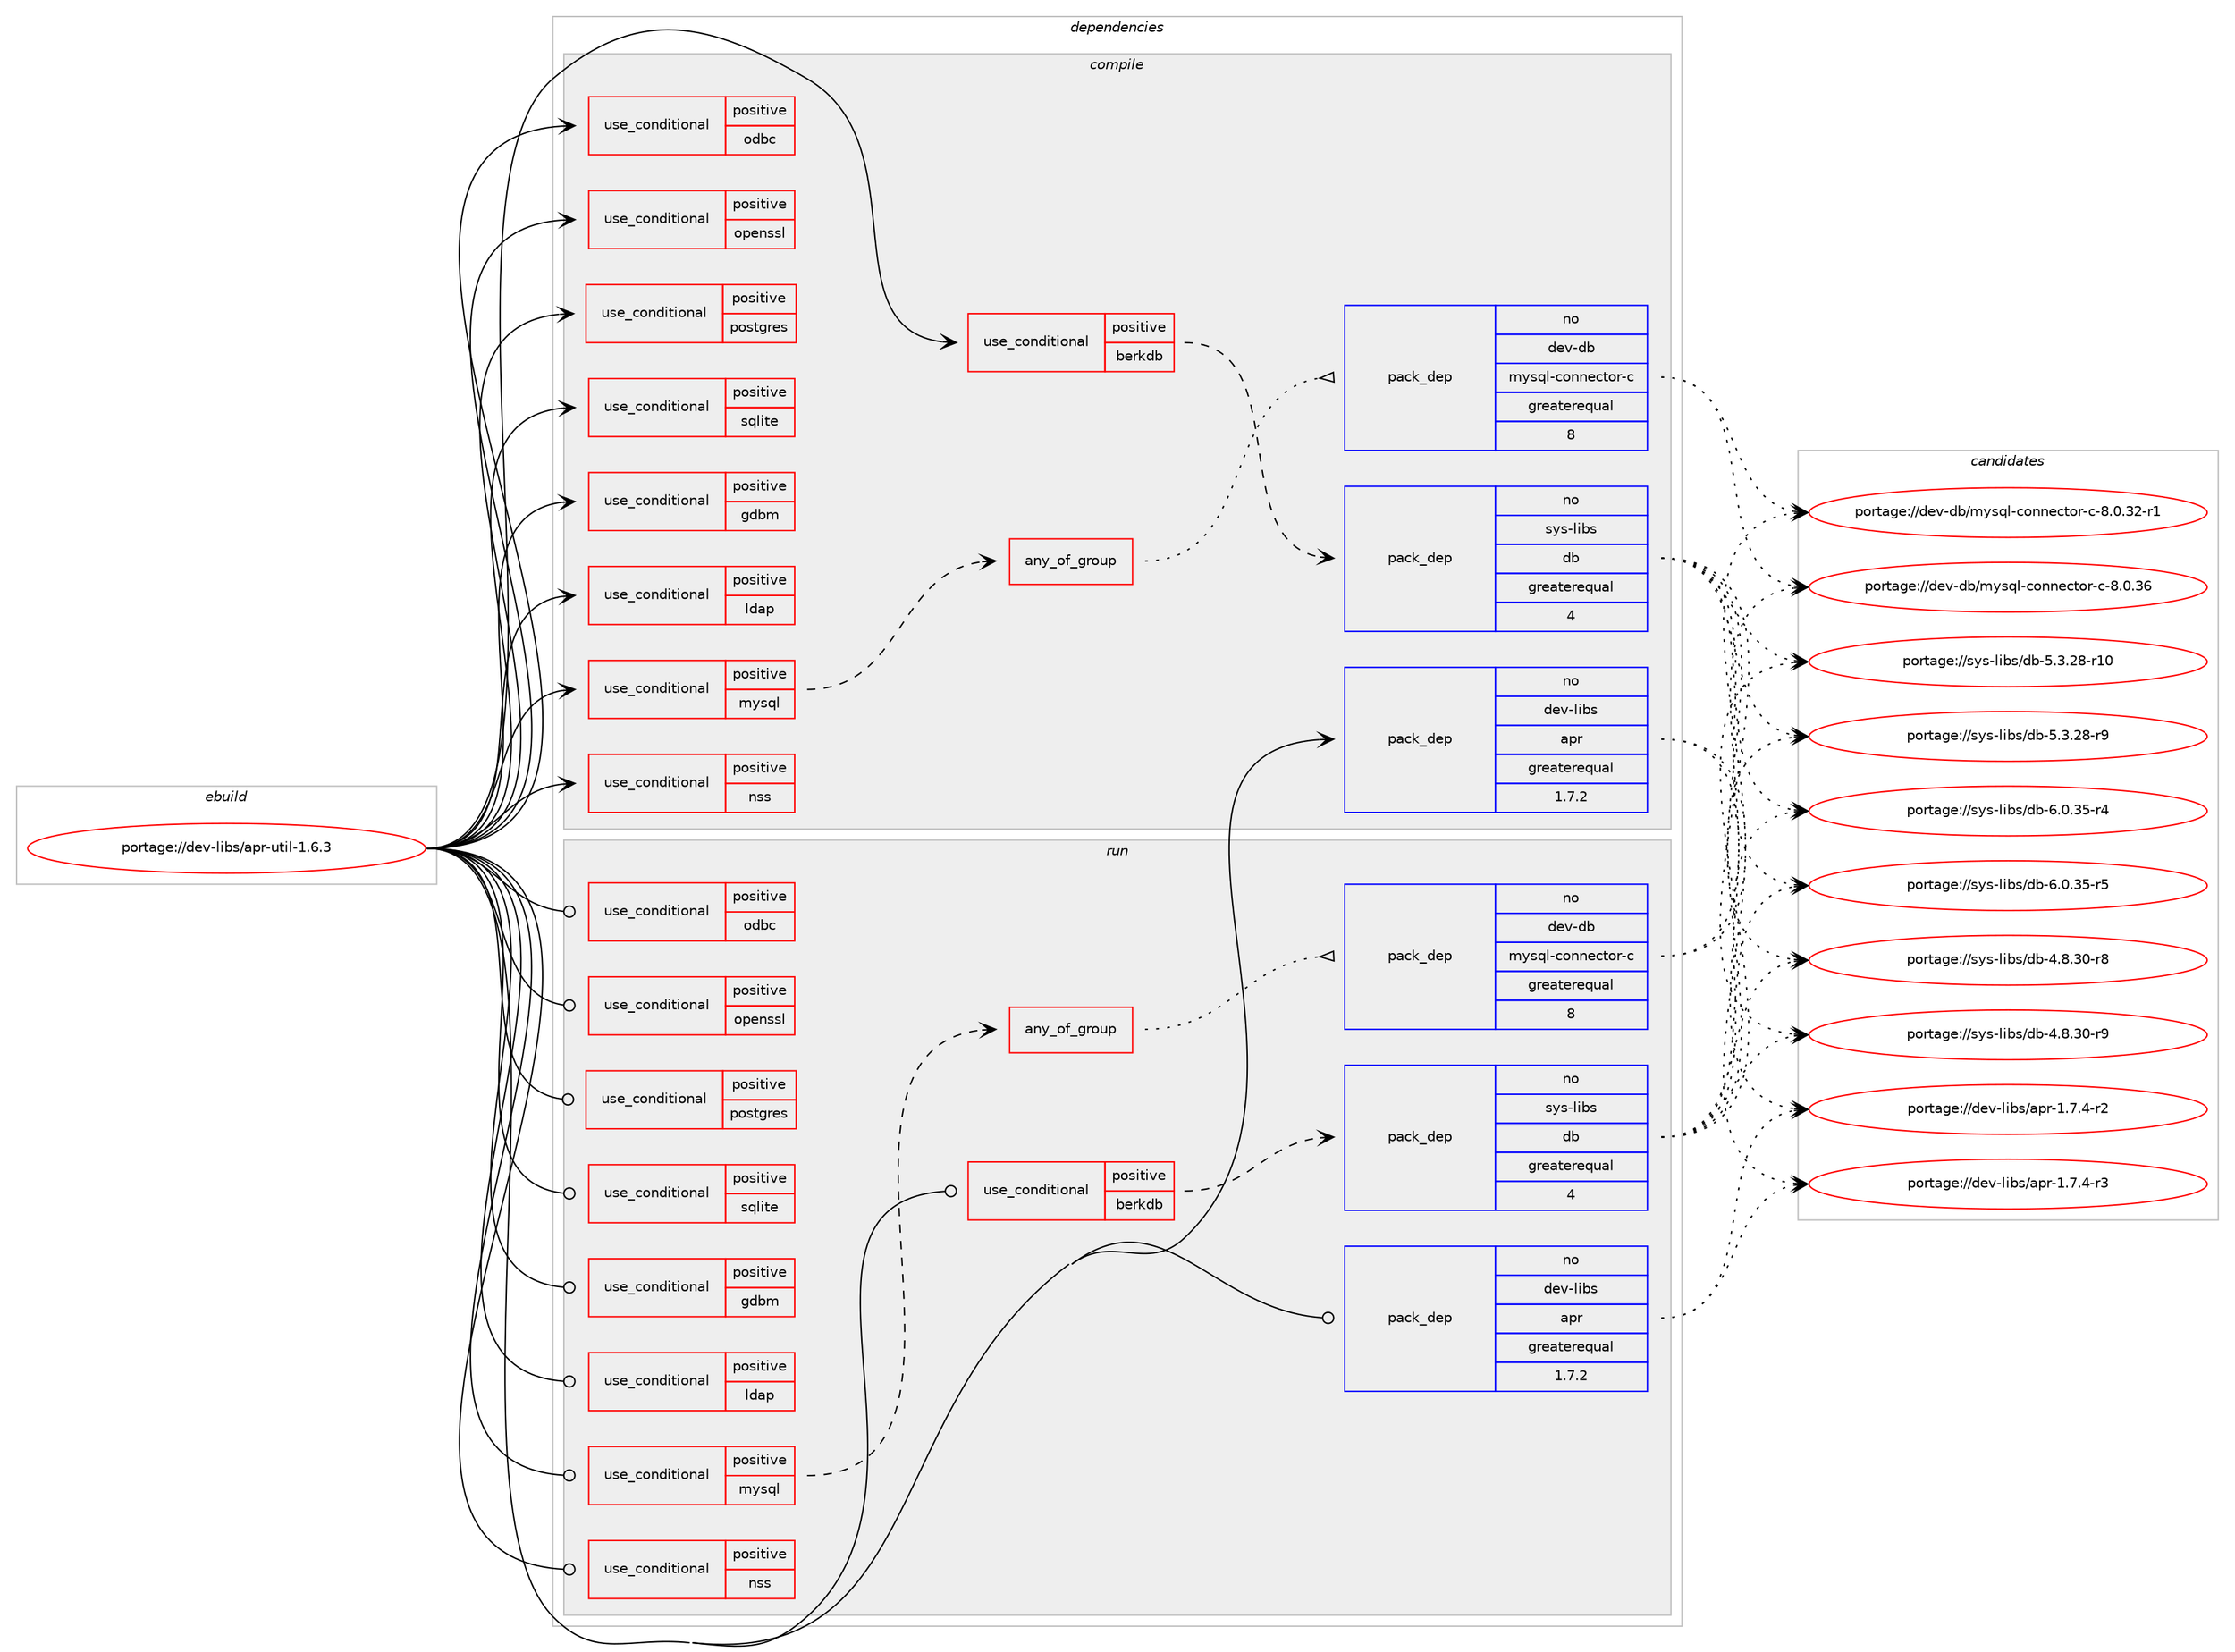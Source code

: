 digraph prolog {

# *************
# Graph options
# *************

newrank=true;
concentrate=true;
compound=true;
graph [rankdir=LR,fontname=Helvetica,fontsize=10,ranksep=1.5];#, ranksep=2.5, nodesep=0.2];
edge  [arrowhead=vee];
node  [fontname=Helvetica,fontsize=10];

# **********
# The ebuild
# **********

subgraph cluster_leftcol {
color=gray;
rank=same;
label=<<i>ebuild</i>>;
id [label="portage://dev-libs/apr-util-1.6.3", color=red, width=4, href="../dev-libs/apr-util-1.6.3.svg"];
}

# ****************
# The dependencies
# ****************

subgraph cluster_midcol {
color=gray;
label=<<i>dependencies</i>>;
subgraph cluster_compile {
fillcolor="#eeeeee";
style=filled;
label=<<i>compile</i>>;
subgraph cond25042 {
dependency53930 [label=<<TABLE BORDER="0" CELLBORDER="1" CELLSPACING="0" CELLPADDING="4"><TR><TD ROWSPAN="3" CELLPADDING="10">use_conditional</TD></TR><TR><TD>positive</TD></TR><TR><TD>berkdb</TD></TR></TABLE>>, shape=none, color=red];
subgraph pack27774 {
dependency53931 [label=<<TABLE BORDER="0" CELLBORDER="1" CELLSPACING="0" CELLPADDING="4" WIDTH="220"><TR><TD ROWSPAN="6" CELLPADDING="30">pack_dep</TD></TR><TR><TD WIDTH="110">no</TD></TR><TR><TD>sys-libs</TD></TR><TR><TD>db</TD></TR><TR><TD>greaterequal</TD></TR><TR><TD>4</TD></TR></TABLE>>, shape=none, color=blue];
}
dependency53930:e -> dependency53931:w [weight=20,style="dashed",arrowhead="vee"];
}
id:e -> dependency53930:w [weight=20,style="solid",arrowhead="vee"];
subgraph cond25043 {
dependency53932 [label=<<TABLE BORDER="0" CELLBORDER="1" CELLSPACING="0" CELLPADDING="4"><TR><TD ROWSPAN="3" CELLPADDING="10">use_conditional</TD></TR><TR><TD>positive</TD></TR><TR><TD>gdbm</TD></TR></TABLE>>, shape=none, color=red];
# *** BEGIN UNKNOWN DEPENDENCY TYPE (TODO) ***
# dependency53932 -> package_dependency(portage://dev-libs/apr-util-1.6.3,install,no,sys-libs,gdbm,none,[,,],any_same_slot,[])
# *** END UNKNOWN DEPENDENCY TYPE (TODO) ***

}
id:e -> dependency53932:w [weight=20,style="solid",arrowhead="vee"];
subgraph cond25044 {
dependency53933 [label=<<TABLE BORDER="0" CELLBORDER="1" CELLSPACING="0" CELLPADDING="4"><TR><TD ROWSPAN="3" CELLPADDING="10">use_conditional</TD></TR><TR><TD>positive</TD></TR><TR><TD>ldap</TD></TR></TABLE>>, shape=none, color=red];
# *** BEGIN UNKNOWN DEPENDENCY TYPE (TODO) ***
# dependency53933 -> package_dependency(portage://dev-libs/apr-util-1.6.3,install,no,net-nds,openldap,none,[,,],any_same_slot,[])
# *** END UNKNOWN DEPENDENCY TYPE (TODO) ***

}
id:e -> dependency53933:w [weight=20,style="solid",arrowhead="vee"];
subgraph cond25045 {
dependency53934 [label=<<TABLE BORDER="0" CELLBORDER="1" CELLSPACING="0" CELLPADDING="4"><TR><TD ROWSPAN="3" CELLPADDING="10">use_conditional</TD></TR><TR><TD>positive</TD></TR><TR><TD>mysql</TD></TR></TABLE>>, shape=none, color=red];
subgraph any984 {
dependency53935 [label=<<TABLE BORDER="0" CELLBORDER="1" CELLSPACING="0" CELLPADDING="4"><TR><TD CELLPADDING="10">any_of_group</TD></TR></TABLE>>, shape=none, color=red];# *** BEGIN UNKNOWN DEPENDENCY TYPE (TODO) ***
# dependency53935 -> package_dependency(portage://dev-libs/apr-util-1.6.3,install,no,dev-db,mariadb-connector-c,none,[,,],[],[])
# *** END UNKNOWN DEPENDENCY TYPE (TODO) ***

subgraph pack27775 {
dependency53936 [label=<<TABLE BORDER="0" CELLBORDER="1" CELLSPACING="0" CELLPADDING="4" WIDTH="220"><TR><TD ROWSPAN="6" CELLPADDING="30">pack_dep</TD></TR><TR><TD WIDTH="110">no</TD></TR><TR><TD>dev-db</TD></TR><TR><TD>mysql-connector-c</TD></TR><TR><TD>greaterequal</TD></TR><TR><TD>8</TD></TR></TABLE>>, shape=none, color=blue];
}
dependency53935:e -> dependency53936:w [weight=20,style="dotted",arrowhead="oinv"];
}
dependency53934:e -> dependency53935:w [weight=20,style="dashed",arrowhead="vee"];
}
id:e -> dependency53934:w [weight=20,style="solid",arrowhead="vee"];
subgraph cond25046 {
dependency53937 [label=<<TABLE BORDER="0" CELLBORDER="1" CELLSPACING="0" CELLPADDING="4"><TR><TD ROWSPAN="3" CELLPADDING="10">use_conditional</TD></TR><TR><TD>positive</TD></TR><TR><TD>nss</TD></TR></TABLE>>, shape=none, color=red];
# *** BEGIN UNKNOWN DEPENDENCY TYPE (TODO) ***
# dependency53937 -> package_dependency(portage://dev-libs/apr-util-1.6.3,install,no,dev-libs,nss,none,[,,],[],[])
# *** END UNKNOWN DEPENDENCY TYPE (TODO) ***

}
id:e -> dependency53937:w [weight=20,style="solid",arrowhead="vee"];
subgraph cond25047 {
dependency53938 [label=<<TABLE BORDER="0" CELLBORDER="1" CELLSPACING="0" CELLPADDING="4"><TR><TD ROWSPAN="3" CELLPADDING="10">use_conditional</TD></TR><TR><TD>positive</TD></TR><TR><TD>odbc</TD></TR></TABLE>>, shape=none, color=red];
# *** BEGIN UNKNOWN DEPENDENCY TYPE (TODO) ***
# dependency53938 -> package_dependency(portage://dev-libs/apr-util-1.6.3,install,no,dev-db,unixODBC,none,[,,],[],[])
# *** END UNKNOWN DEPENDENCY TYPE (TODO) ***

}
id:e -> dependency53938:w [weight=20,style="solid",arrowhead="vee"];
subgraph cond25048 {
dependency53939 [label=<<TABLE BORDER="0" CELLBORDER="1" CELLSPACING="0" CELLPADDING="4"><TR><TD ROWSPAN="3" CELLPADDING="10">use_conditional</TD></TR><TR><TD>positive</TD></TR><TR><TD>openssl</TD></TR></TABLE>>, shape=none, color=red];
# *** BEGIN UNKNOWN DEPENDENCY TYPE (TODO) ***
# dependency53939 -> package_dependency(portage://dev-libs/apr-util-1.6.3,install,no,dev-libs,openssl,none,[,,],any_same_slot,[])
# *** END UNKNOWN DEPENDENCY TYPE (TODO) ***

}
id:e -> dependency53939:w [weight=20,style="solid",arrowhead="vee"];
subgraph cond25049 {
dependency53940 [label=<<TABLE BORDER="0" CELLBORDER="1" CELLSPACING="0" CELLPADDING="4"><TR><TD ROWSPAN="3" CELLPADDING="10">use_conditional</TD></TR><TR><TD>positive</TD></TR><TR><TD>postgres</TD></TR></TABLE>>, shape=none, color=red];
# *** BEGIN UNKNOWN DEPENDENCY TYPE (TODO) ***
# dependency53940 -> package_dependency(portage://dev-libs/apr-util-1.6.3,install,no,dev-db,postgresql,none,[,,],any_same_slot,[])
# *** END UNKNOWN DEPENDENCY TYPE (TODO) ***

}
id:e -> dependency53940:w [weight=20,style="solid",arrowhead="vee"];
subgraph cond25050 {
dependency53941 [label=<<TABLE BORDER="0" CELLBORDER="1" CELLSPACING="0" CELLPADDING="4"><TR><TD ROWSPAN="3" CELLPADDING="10">use_conditional</TD></TR><TR><TD>positive</TD></TR><TR><TD>sqlite</TD></TR></TABLE>>, shape=none, color=red];
# *** BEGIN UNKNOWN DEPENDENCY TYPE (TODO) ***
# dependency53941 -> package_dependency(portage://dev-libs/apr-util-1.6.3,install,no,dev-db,sqlite,none,[,,],[slot(3)],[])
# *** END UNKNOWN DEPENDENCY TYPE (TODO) ***

}
id:e -> dependency53941:w [weight=20,style="solid",arrowhead="vee"];
subgraph pack27776 {
dependency53942 [label=<<TABLE BORDER="0" CELLBORDER="1" CELLSPACING="0" CELLPADDING="4" WIDTH="220"><TR><TD ROWSPAN="6" CELLPADDING="30">pack_dep</TD></TR><TR><TD WIDTH="110">no</TD></TR><TR><TD>dev-libs</TD></TR><TR><TD>apr</TD></TR><TR><TD>greaterequal</TD></TR><TR><TD>1.7.2</TD></TR></TABLE>>, shape=none, color=blue];
}
id:e -> dependency53942:w [weight=20,style="solid",arrowhead="vee"];
# *** BEGIN UNKNOWN DEPENDENCY TYPE (TODO) ***
# id -> package_dependency(portage://dev-libs/apr-util-1.6.3,install,no,dev-libs,expat,none,[,,],[],[])
# *** END UNKNOWN DEPENDENCY TYPE (TODO) ***

# *** BEGIN UNKNOWN DEPENDENCY TYPE (TODO) ***
# id -> package_dependency(portage://dev-libs/apr-util-1.6.3,install,no,virtual,libcrypt,none,[,,],any_same_slot,[])
# *** END UNKNOWN DEPENDENCY TYPE (TODO) ***

}
subgraph cluster_compileandrun {
fillcolor="#eeeeee";
style=filled;
label=<<i>compile and run</i>>;
}
subgraph cluster_run {
fillcolor="#eeeeee";
style=filled;
label=<<i>run</i>>;
subgraph cond25051 {
dependency53943 [label=<<TABLE BORDER="0" CELLBORDER="1" CELLSPACING="0" CELLPADDING="4"><TR><TD ROWSPAN="3" CELLPADDING="10">use_conditional</TD></TR><TR><TD>positive</TD></TR><TR><TD>berkdb</TD></TR></TABLE>>, shape=none, color=red];
subgraph pack27777 {
dependency53944 [label=<<TABLE BORDER="0" CELLBORDER="1" CELLSPACING="0" CELLPADDING="4" WIDTH="220"><TR><TD ROWSPAN="6" CELLPADDING="30">pack_dep</TD></TR><TR><TD WIDTH="110">no</TD></TR><TR><TD>sys-libs</TD></TR><TR><TD>db</TD></TR><TR><TD>greaterequal</TD></TR><TR><TD>4</TD></TR></TABLE>>, shape=none, color=blue];
}
dependency53943:e -> dependency53944:w [weight=20,style="dashed",arrowhead="vee"];
}
id:e -> dependency53943:w [weight=20,style="solid",arrowhead="odot"];
subgraph cond25052 {
dependency53945 [label=<<TABLE BORDER="0" CELLBORDER="1" CELLSPACING="0" CELLPADDING="4"><TR><TD ROWSPAN="3" CELLPADDING="10">use_conditional</TD></TR><TR><TD>positive</TD></TR><TR><TD>gdbm</TD></TR></TABLE>>, shape=none, color=red];
# *** BEGIN UNKNOWN DEPENDENCY TYPE (TODO) ***
# dependency53945 -> package_dependency(portage://dev-libs/apr-util-1.6.3,run,no,sys-libs,gdbm,none,[,,],any_same_slot,[])
# *** END UNKNOWN DEPENDENCY TYPE (TODO) ***

}
id:e -> dependency53945:w [weight=20,style="solid",arrowhead="odot"];
subgraph cond25053 {
dependency53946 [label=<<TABLE BORDER="0" CELLBORDER="1" CELLSPACING="0" CELLPADDING="4"><TR><TD ROWSPAN="3" CELLPADDING="10">use_conditional</TD></TR><TR><TD>positive</TD></TR><TR><TD>ldap</TD></TR></TABLE>>, shape=none, color=red];
# *** BEGIN UNKNOWN DEPENDENCY TYPE (TODO) ***
# dependency53946 -> package_dependency(portage://dev-libs/apr-util-1.6.3,run,no,net-nds,openldap,none,[,,],any_same_slot,[])
# *** END UNKNOWN DEPENDENCY TYPE (TODO) ***

}
id:e -> dependency53946:w [weight=20,style="solid",arrowhead="odot"];
subgraph cond25054 {
dependency53947 [label=<<TABLE BORDER="0" CELLBORDER="1" CELLSPACING="0" CELLPADDING="4"><TR><TD ROWSPAN="3" CELLPADDING="10">use_conditional</TD></TR><TR><TD>positive</TD></TR><TR><TD>mysql</TD></TR></TABLE>>, shape=none, color=red];
subgraph any985 {
dependency53948 [label=<<TABLE BORDER="0" CELLBORDER="1" CELLSPACING="0" CELLPADDING="4"><TR><TD CELLPADDING="10">any_of_group</TD></TR></TABLE>>, shape=none, color=red];# *** BEGIN UNKNOWN DEPENDENCY TYPE (TODO) ***
# dependency53948 -> package_dependency(portage://dev-libs/apr-util-1.6.3,run,no,dev-db,mariadb-connector-c,none,[,,],[],[])
# *** END UNKNOWN DEPENDENCY TYPE (TODO) ***

subgraph pack27778 {
dependency53949 [label=<<TABLE BORDER="0" CELLBORDER="1" CELLSPACING="0" CELLPADDING="4" WIDTH="220"><TR><TD ROWSPAN="6" CELLPADDING="30">pack_dep</TD></TR><TR><TD WIDTH="110">no</TD></TR><TR><TD>dev-db</TD></TR><TR><TD>mysql-connector-c</TD></TR><TR><TD>greaterequal</TD></TR><TR><TD>8</TD></TR></TABLE>>, shape=none, color=blue];
}
dependency53948:e -> dependency53949:w [weight=20,style="dotted",arrowhead="oinv"];
}
dependency53947:e -> dependency53948:w [weight=20,style="dashed",arrowhead="vee"];
}
id:e -> dependency53947:w [weight=20,style="solid",arrowhead="odot"];
subgraph cond25055 {
dependency53950 [label=<<TABLE BORDER="0" CELLBORDER="1" CELLSPACING="0" CELLPADDING="4"><TR><TD ROWSPAN="3" CELLPADDING="10">use_conditional</TD></TR><TR><TD>positive</TD></TR><TR><TD>nss</TD></TR></TABLE>>, shape=none, color=red];
# *** BEGIN UNKNOWN DEPENDENCY TYPE (TODO) ***
# dependency53950 -> package_dependency(portage://dev-libs/apr-util-1.6.3,run,no,dev-libs,nss,none,[,,],[],[])
# *** END UNKNOWN DEPENDENCY TYPE (TODO) ***

}
id:e -> dependency53950:w [weight=20,style="solid",arrowhead="odot"];
subgraph cond25056 {
dependency53951 [label=<<TABLE BORDER="0" CELLBORDER="1" CELLSPACING="0" CELLPADDING="4"><TR><TD ROWSPAN="3" CELLPADDING="10">use_conditional</TD></TR><TR><TD>positive</TD></TR><TR><TD>odbc</TD></TR></TABLE>>, shape=none, color=red];
# *** BEGIN UNKNOWN DEPENDENCY TYPE (TODO) ***
# dependency53951 -> package_dependency(portage://dev-libs/apr-util-1.6.3,run,no,dev-db,unixODBC,none,[,,],[],[])
# *** END UNKNOWN DEPENDENCY TYPE (TODO) ***

}
id:e -> dependency53951:w [weight=20,style="solid",arrowhead="odot"];
subgraph cond25057 {
dependency53952 [label=<<TABLE BORDER="0" CELLBORDER="1" CELLSPACING="0" CELLPADDING="4"><TR><TD ROWSPAN="3" CELLPADDING="10">use_conditional</TD></TR><TR><TD>positive</TD></TR><TR><TD>openssl</TD></TR></TABLE>>, shape=none, color=red];
# *** BEGIN UNKNOWN DEPENDENCY TYPE (TODO) ***
# dependency53952 -> package_dependency(portage://dev-libs/apr-util-1.6.3,run,no,dev-libs,openssl,none,[,,],any_same_slot,[])
# *** END UNKNOWN DEPENDENCY TYPE (TODO) ***

}
id:e -> dependency53952:w [weight=20,style="solid",arrowhead="odot"];
subgraph cond25058 {
dependency53953 [label=<<TABLE BORDER="0" CELLBORDER="1" CELLSPACING="0" CELLPADDING="4"><TR><TD ROWSPAN="3" CELLPADDING="10">use_conditional</TD></TR><TR><TD>positive</TD></TR><TR><TD>postgres</TD></TR></TABLE>>, shape=none, color=red];
# *** BEGIN UNKNOWN DEPENDENCY TYPE (TODO) ***
# dependency53953 -> package_dependency(portage://dev-libs/apr-util-1.6.3,run,no,dev-db,postgresql,none,[,,],any_same_slot,[])
# *** END UNKNOWN DEPENDENCY TYPE (TODO) ***

}
id:e -> dependency53953:w [weight=20,style="solid",arrowhead="odot"];
subgraph cond25059 {
dependency53954 [label=<<TABLE BORDER="0" CELLBORDER="1" CELLSPACING="0" CELLPADDING="4"><TR><TD ROWSPAN="3" CELLPADDING="10">use_conditional</TD></TR><TR><TD>positive</TD></TR><TR><TD>sqlite</TD></TR></TABLE>>, shape=none, color=red];
# *** BEGIN UNKNOWN DEPENDENCY TYPE (TODO) ***
# dependency53954 -> package_dependency(portage://dev-libs/apr-util-1.6.3,run,no,dev-db,sqlite,none,[,,],[slot(3)],[])
# *** END UNKNOWN DEPENDENCY TYPE (TODO) ***

}
id:e -> dependency53954:w [weight=20,style="solid",arrowhead="odot"];
subgraph pack27779 {
dependency53955 [label=<<TABLE BORDER="0" CELLBORDER="1" CELLSPACING="0" CELLPADDING="4" WIDTH="220"><TR><TD ROWSPAN="6" CELLPADDING="30">pack_dep</TD></TR><TR><TD WIDTH="110">no</TD></TR><TR><TD>dev-libs</TD></TR><TR><TD>apr</TD></TR><TR><TD>greaterequal</TD></TR><TR><TD>1.7.2</TD></TR></TABLE>>, shape=none, color=blue];
}
id:e -> dependency53955:w [weight=20,style="solid",arrowhead="odot"];
# *** BEGIN UNKNOWN DEPENDENCY TYPE (TODO) ***
# id -> package_dependency(portage://dev-libs/apr-util-1.6.3,run,no,dev-libs,expat,none,[,,],[],[])
# *** END UNKNOWN DEPENDENCY TYPE (TODO) ***

# *** BEGIN UNKNOWN DEPENDENCY TYPE (TODO) ***
# id -> package_dependency(portage://dev-libs/apr-util-1.6.3,run,no,virtual,libcrypt,none,[,,],any_same_slot,[])
# *** END UNKNOWN DEPENDENCY TYPE (TODO) ***

}
}

# **************
# The candidates
# **************

subgraph cluster_choices {
rank=same;
color=gray;
label=<<i>candidates</i>>;

subgraph choice27774 {
color=black;
nodesep=1;
choice11512111545108105981154710098455246564651484511456 [label="portage://sys-libs/db-4.8.30-r8", color=red, width=4,href="../sys-libs/db-4.8.30-r8.svg"];
choice11512111545108105981154710098455246564651484511457 [label="portage://sys-libs/db-4.8.30-r9", color=red, width=4,href="../sys-libs/db-4.8.30-r9.svg"];
choice1151211154510810598115471009845534651465056451144948 [label="portage://sys-libs/db-5.3.28-r10", color=red, width=4,href="../sys-libs/db-5.3.28-r10.svg"];
choice11512111545108105981154710098455346514650564511457 [label="portage://sys-libs/db-5.3.28-r9", color=red, width=4,href="../sys-libs/db-5.3.28-r9.svg"];
choice11512111545108105981154710098455446484651534511452 [label="portage://sys-libs/db-6.0.35-r4", color=red, width=4,href="../sys-libs/db-6.0.35-r4.svg"];
choice11512111545108105981154710098455446484651534511453 [label="portage://sys-libs/db-6.0.35-r5", color=red, width=4,href="../sys-libs/db-6.0.35-r5.svg"];
dependency53931:e -> choice11512111545108105981154710098455246564651484511456:w [style=dotted,weight="100"];
dependency53931:e -> choice11512111545108105981154710098455246564651484511457:w [style=dotted,weight="100"];
dependency53931:e -> choice1151211154510810598115471009845534651465056451144948:w [style=dotted,weight="100"];
dependency53931:e -> choice11512111545108105981154710098455346514650564511457:w [style=dotted,weight="100"];
dependency53931:e -> choice11512111545108105981154710098455446484651534511452:w [style=dotted,weight="100"];
dependency53931:e -> choice11512111545108105981154710098455446484651534511453:w [style=dotted,weight="100"];
}
subgraph choice27775 {
color=black;
nodesep=1;
choice1001011184510098471091211151131084599111110110101991161111144599455646484651504511449 [label="portage://dev-db/mysql-connector-c-8.0.32-r1", color=red, width=4,href="../dev-db/mysql-connector-c-8.0.32-r1.svg"];
choice100101118451009847109121115113108459911111011010199116111114459945564648465154 [label="portage://dev-db/mysql-connector-c-8.0.36", color=red, width=4,href="../dev-db/mysql-connector-c-8.0.36.svg"];
dependency53936:e -> choice1001011184510098471091211151131084599111110110101991161111144599455646484651504511449:w [style=dotted,weight="100"];
dependency53936:e -> choice100101118451009847109121115113108459911111011010199116111114459945564648465154:w [style=dotted,weight="100"];
}
subgraph choice27776 {
color=black;
nodesep=1;
choice100101118451081059811547971121144549465546524511450 [label="portage://dev-libs/apr-1.7.4-r2", color=red, width=4,href="../dev-libs/apr-1.7.4-r2.svg"];
choice100101118451081059811547971121144549465546524511451 [label="portage://dev-libs/apr-1.7.4-r3", color=red, width=4,href="../dev-libs/apr-1.7.4-r3.svg"];
dependency53942:e -> choice100101118451081059811547971121144549465546524511450:w [style=dotted,weight="100"];
dependency53942:e -> choice100101118451081059811547971121144549465546524511451:w [style=dotted,weight="100"];
}
subgraph choice27777 {
color=black;
nodesep=1;
choice11512111545108105981154710098455246564651484511456 [label="portage://sys-libs/db-4.8.30-r8", color=red, width=4,href="../sys-libs/db-4.8.30-r8.svg"];
choice11512111545108105981154710098455246564651484511457 [label="portage://sys-libs/db-4.8.30-r9", color=red, width=4,href="../sys-libs/db-4.8.30-r9.svg"];
choice1151211154510810598115471009845534651465056451144948 [label="portage://sys-libs/db-5.3.28-r10", color=red, width=4,href="../sys-libs/db-5.3.28-r10.svg"];
choice11512111545108105981154710098455346514650564511457 [label="portage://sys-libs/db-5.3.28-r9", color=red, width=4,href="../sys-libs/db-5.3.28-r9.svg"];
choice11512111545108105981154710098455446484651534511452 [label="portage://sys-libs/db-6.0.35-r4", color=red, width=4,href="../sys-libs/db-6.0.35-r4.svg"];
choice11512111545108105981154710098455446484651534511453 [label="portage://sys-libs/db-6.0.35-r5", color=red, width=4,href="../sys-libs/db-6.0.35-r5.svg"];
dependency53944:e -> choice11512111545108105981154710098455246564651484511456:w [style=dotted,weight="100"];
dependency53944:e -> choice11512111545108105981154710098455246564651484511457:w [style=dotted,weight="100"];
dependency53944:e -> choice1151211154510810598115471009845534651465056451144948:w [style=dotted,weight="100"];
dependency53944:e -> choice11512111545108105981154710098455346514650564511457:w [style=dotted,weight="100"];
dependency53944:e -> choice11512111545108105981154710098455446484651534511452:w [style=dotted,weight="100"];
dependency53944:e -> choice11512111545108105981154710098455446484651534511453:w [style=dotted,weight="100"];
}
subgraph choice27778 {
color=black;
nodesep=1;
choice1001011184510098471091211151131084599111110110101991161111144599455646484651504511449 [label="portage://dev-db/mysql-connector-c-8.0.32-r1", color=red, width=4,href="../dev-db/mysql-connector-c-8.0.32-r1.svg"];
choice100101118451009847109121115113108459911111011010199116111114459945564648465154 [label="portage://dev-db/mysql-connector-c-8.0.36", color=red, width=4,href="../dev-db/mysql-connector-c-8.0.36.svg"];
dependency53949:e -> choice1001011184510098471091211151131084599111110110101991161111144599455646484651504511449:w [style=dotted,weight="100"];
dependency53949:e -> choice100101118451009847109121115113108459911111011010199116111114459945564648465154:w [style=dotted,weight="100"];
}
subgraph choice27779 {
color=black;
nodesep=1;
choice100101118451081059811547971121144549465546524511450 [label="portage://dev-libs/apr-1.7.4-r2", color=red, width=4,href="../dev-libs/apr-1.7.4-r2.svg"];
choice100101118451081059811547971121144549465546524511451 [label="portage://dev-libs/apr-1.7.4-r3", color=red, width=4,href="../dev-libs/apr-1.7.4-r3.svg"];
dependency53955:e -> choice100101118451081059811547971121144549465546524511450:w [style=dotted,weight="100"];
dependency53955:e -> choice100101118451081059811547971121144549465546524511451:w [style=dotted,weight="100"];
}
}

}
